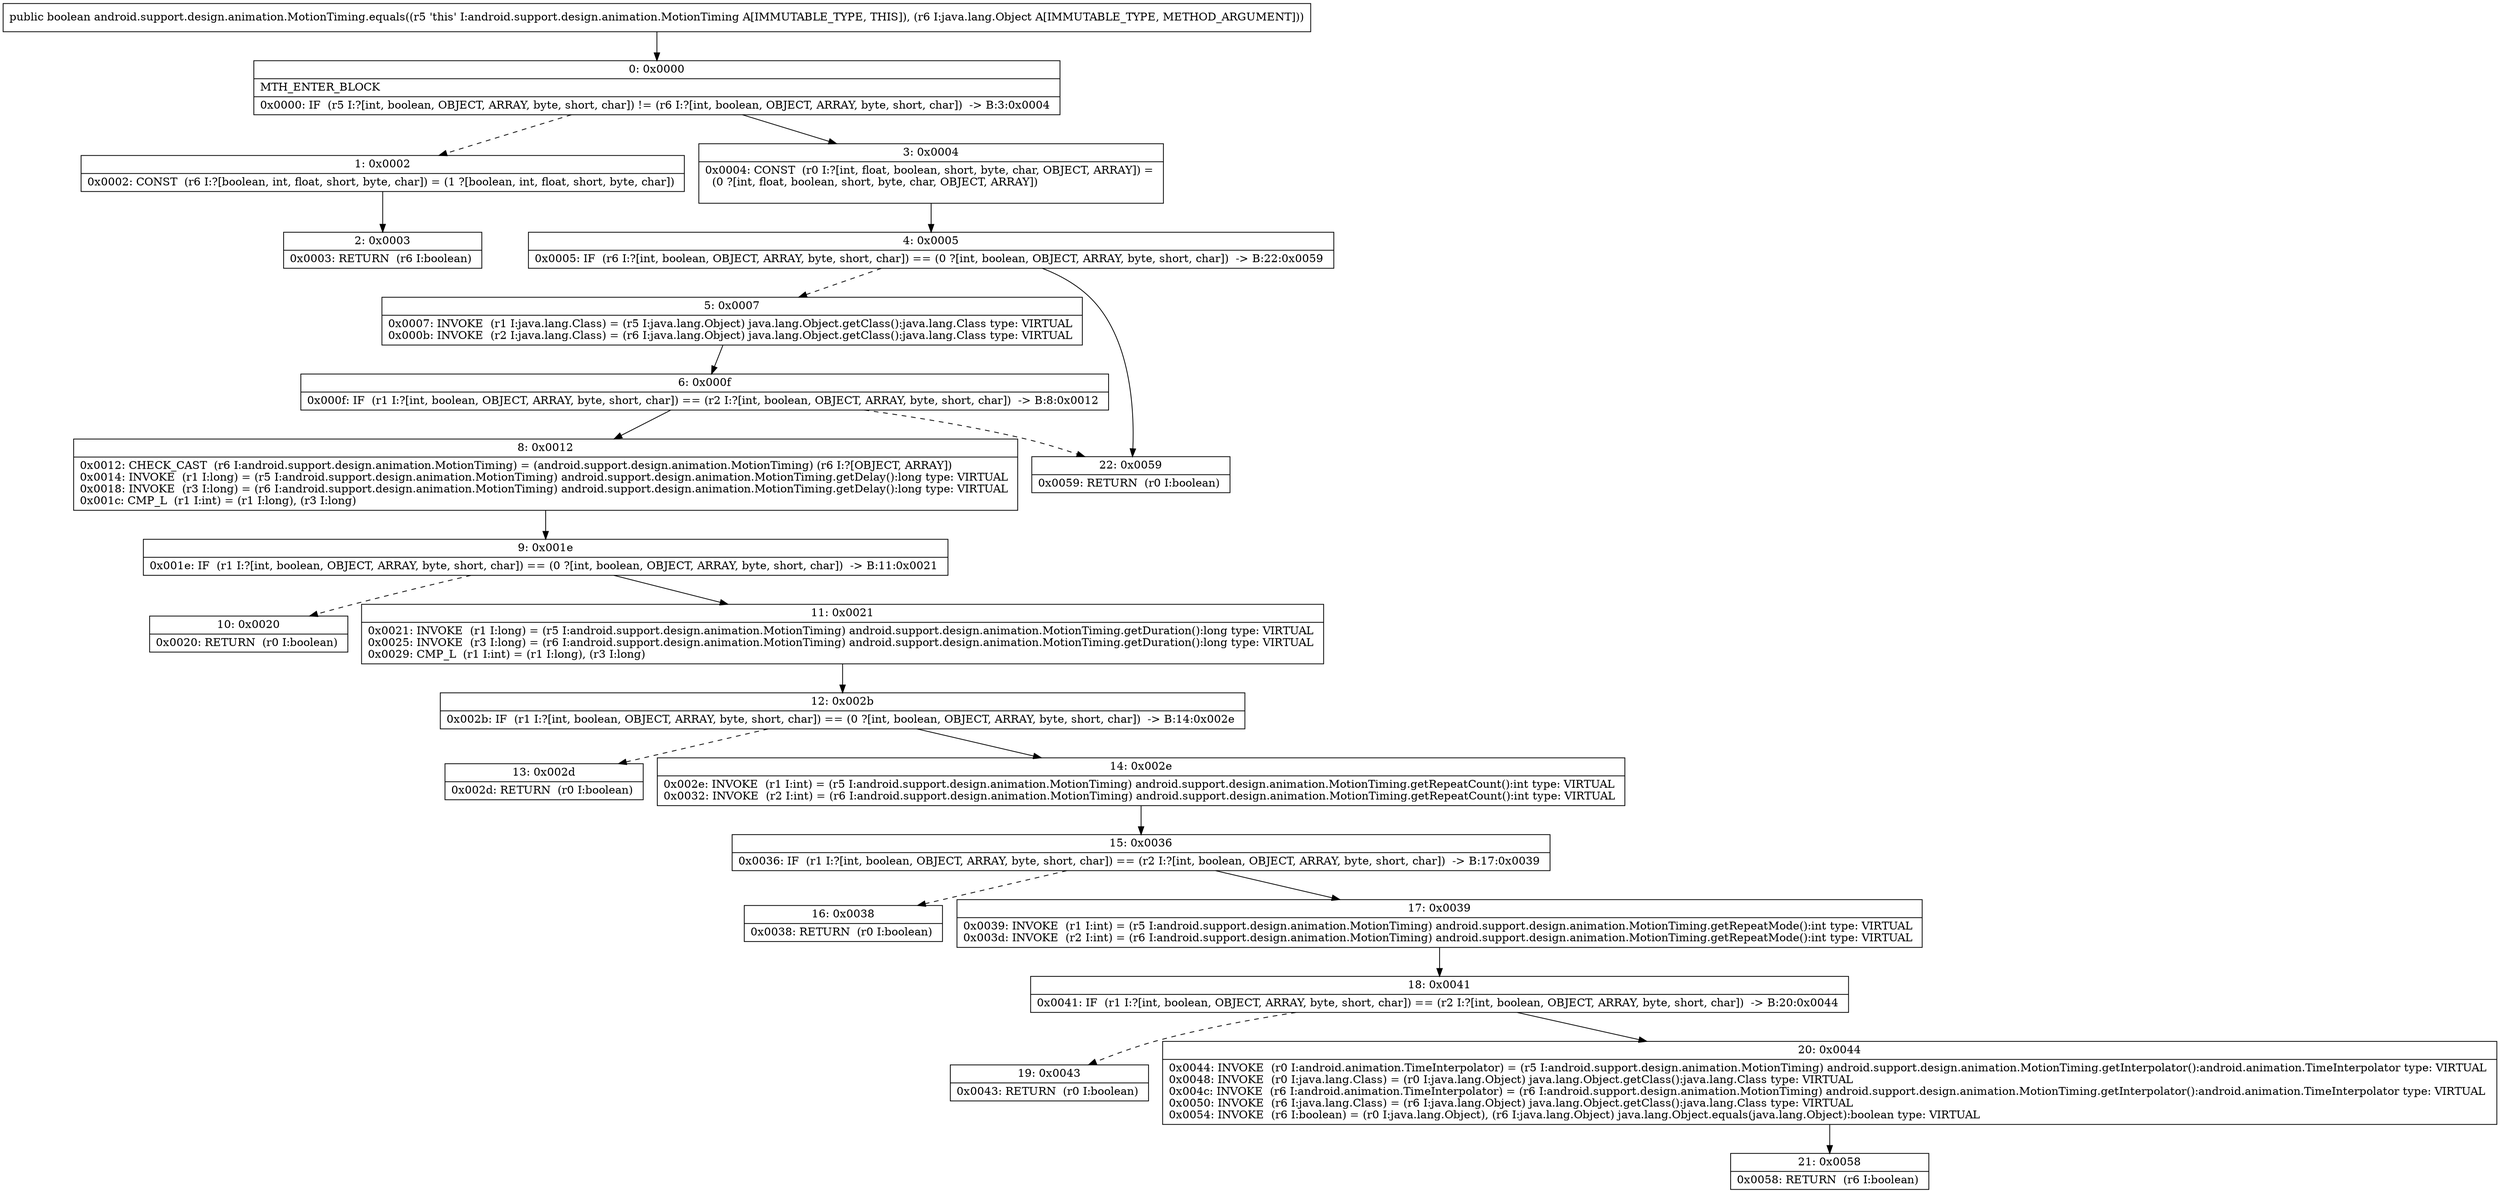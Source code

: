 digraph "CFG forandroid.support.design.animation.MotionTiming.equals(Ljava\/lang\/Object;)Z" {
Node_0 [shape=record,label="{0\:\ 0x0000|MTH_ENTER_BLOCK\l|0x0000: IF  (r5 I:?[int, boolean, OBJECT, ARRAY, byte, short, char]) != (r6 I:?[int, boolean, OBJECT, ARRAY, byte, short, char])  \-\> B:3:0x0004 \l}"];
Node_1 [shape=record,label="{1\:\ 0x0002|0x0002: CONST  (r6 I:?[boolean, int, float, short, byte, char]) = (1 ?[boolean, int, float, short, byte, char]) \l}"];
Node_2 [shape=record,label="{2\:\ 0x0003|0x0003: RETURN  (r6 I:boolean) \l}"];
Node_3 [shape=record,label="{3\:\ 0x0004|0x0004: CONST  (r0 I:?[int, float, boolean, short, byte, char, OBJECT, ARRAY]) = \l  (0 ?[int, float, boolean, short, byte, char, OBJECT, ARRAY])\l \l}"];
Node_4 [shape=record,label="{4\:\ 0x0005|0x0005: IF  (r6 I:?[int, boolean, OBJECT, ARRAY, byte, short, char]) == (0 ?[int, boolean, OBJECT, ARRAY, byte, short, char])  \-\> B:22:0x0059 \l}"];
Node_5 [shape=record,label="{5\:\ 0x0007|0x0007: INVOKE  (r1 I:java.lang.Class) = (r5 I:java.lang.Object) java.lang.Object.getClass():java.lang.Class type: VIRTUAL \l0x000b: INVOKE  (r2 I:java.lang.Class) = (r6 I:java.lang.Object) java.lang.Object.getClass():java.lang.Class type: VIRTUAL \l}"];
Node_6 [shape=record,label="{6\:\ 0x000f|0x000f: IF  (r1 I:?[int, boolean, OBJECT, ARRAY, byte, short, char]) == (r2 I:?[int, boolean, OBJECT, ARRAY, byte, short, char])  \-\> B:8:0x0012 \l}"];
Node_8 [shape=record,label="{8\:\ 0x0012|0x0012: CHECK_CAST  (r6 I:android.support.design.animation.MotionTiming) = (android.support.design.animation.MotionTiming) (r6 I:?[OBJECT, ARRAY]) \l0x0014: INVOKE  (r1 I:long) = (r5 I:android.support.design.animation.MotionTiming) android.support.design.animation.MotionTiming.getDelay():long type: VIRTUAL \l0x0018: INVOKE  (r3 I:long) = (r6 I:android.support.design.animation.MotionTiming) android.support.design.animation.MotionTiming.getDelay():long type: VIRTUAL \l0x001c: CMP_L  (r1 I:int) = (r1 I:long), (r3 I:long) \l}"];
Node_9 [shape=record,label="{9\:\ 0x001e|0x001e: IF  (r1 I:?[int, boolean, OBJECT, ARRAY, byte, short, char]) == (0 ?[int, boolean, OBJECT, ARRAY, byte, short, char])  \-\> B:11:0x0021 \l}"];
Node_10 [shape=record,label="{10\:\ 0x0020|0x0020: RETURN  (r0 I:boolean) \l}"];
Node_11 [shape=record,label="{11\:\ 0x0021|0x0021: INVOKE  (r1 I:long) = (r5 I:android.support.design.animation.MotionTiming) android.support.design.animation.MotionTiming.getDuration():long type: VIRTUAL \l0x0025: INVOKE  (r3 I:long) = (r6 I:android.support.design.animation.MotionTiming) android.support.design.animation.MotionTiming.getDuration():long type: VIRTUAL \l0x0029: CMP_L  (r1 I:int) = (r1 I:long), (r3 I:long) \l}"];
Node_12 [shape=record,label="{12\:\ 0x002b|0x002b: IF  (r1 I:?[int, boolean, OBJECT, ARRAY, byte, short, char]) == (0 ?[int, boolean, OBJECT, ARRAY, byte, short, char])  \-\> B:14:0x002e \l}"];
Node_13 [shape=record,label="{13\:\ 0x002d|0x002d: RETURN  (r0 I:boolean) \l}"];
Node_14 [shape=record,label="{14\:\ 0x002e|0x002e: INVOKE  (r1 I:int) = (r5 I:android.support.design.animation.MotionTiming) android.support.design.animation.MotionTiming.getRepeatCount():int type: VIRTUAL \l0x0032: INVOKE  (r2 I:int) = (r6 I:android.support.design.animation.MotionTiming) android.support.design.animation.MotionTiming.getRepeatCount():int type: VIRTUAL \l}"];
Node_15 [shape=record,label="{15\:\ 0x0036|0x0036: IF  (r1 I:?[int, boolean, OBJECT, ARRAY, byte, short, char]) == (r2 I:?[int, boolean, OBJECT, ARRAY, byte, short, char])  \-\> B:17:0x0039 \l}"];
Node_16 [shape=record,label="{16\:\ 0x0038|0x0038: RETURN  (r0 I:boolean) \l}"];
Node_17 [shape=record,label="{17\:\ 0x0039|0x0039: INVOKE  (r1 I:int) = (r5 I:android.support.design.animation.MotionTiming) android.support.design.animation.MotionTiming.getRepeatMode():int type: VIRTUAL \l0x003d: INVOKE  (r2 I:int) = (r6 I:android.support.design.animation.MotionTiming) android.support.design.animation.MotionTiming.getRepeatMode():int type: VIRTUAL \l}"];
Node_18 [shape=record,label="{18\:\ 0x0041|0x0041: IF  (r1 I:?[int, boolean, OBJECT, ARRAY, byte, short, char]) == (r2 I:?[int, boolean, OBJECT, ARRAY, byte, short, char])  \-\> B:20:0x0044 \l}"];
Node_19 [shape=record,label="{19\:\ 0x0043|0x0043: RETURN  (r0 I:boolean) \l}"];
Node_20 [shape=record,label="{20\:\ 0x0044|0x0044: INVOKE  (r0 I:android.animation.TimeInterpolator) = (r5 I:android.support.design.animation.MotionTiming) android.support.design.animation.MotionTiming.getInterpolator():android.animation.TimeInterpolator type: VIRTUAL \l0x0048: INVOKE  (r0 I:java.lang.Class) = (r0 I:java.lang.Object) java.lang.Object.getClass():java.lang.Class type: VIRTUAL \l0x004c: INVOKE  (r6 I:android.animation.TimeInterpolator) = (r6 I:android.support.design.animation.MotionTiming) android.support.design.animation.MotionTiming.getInterpolator():android.animation.TimeInterpolator type: VIRTUAL \l0x0050: INVOKE  (r6 I:java.lang.Class) = (r6 I:java.lang.Object) java.lang.Object.getClass():java.lang.Class type: VIRTUAL \l0x0054: INVOKE  (r6 I:boolean) = (r0 I:java.lang.Object), (r6 I:java.lang.Object) java.lang.Object.equals(java.lang.Object):boolean type: VIRTUAL \l}"];
Node_21 [shape=record,label="{21\:\ 0x0058|0x0058: RETURN  (r6 I:boolean) \l}"];
Node_22 [shape=record,label="{22\:\ 0x0059|0x0059: RETURN  (r0 I:boolean) \l}"];
MethodNode[shape=record,label="{public boolean android.support.design.animation.MotionTiming.equals((r5 'this' I:android.support.design.animation.MotionTiming A[IMMUTABLE_TYPE, THIS]), (r6 I:java.lang.Object A[IMMUTABLE_TYPE, METHOD_ARGUMENT])) }"];
MethodNode -> Node_0;
Node_0 -> Node_1[style=dashed];
Node_0 -> Node_3;
Node_1 -> Node_2;
Node_3 -> Node_4;
Node_4 -> Node_5[style=dashed];
Node_4 -> Node_22;
Node_5 -> Node_6;
Node_6 -> Node_8;
Node_6 -> Node_22[style=dashed];
Node_8 -> Node_9;
Node_9 -> Node_10[style=dashed];
Node_9 -> Node_11;
Node_11 -> Node_12;
Node_12 -> Node_13[style=dashed];
Node_12 -> Node_14;
Node_14 -> Node_15;
Node_15 -> Node_16[style=dashed];
Node_15 -> Node_17;
Node_17 -> Node_18;
Node_18 -> Node_19[style=dashed];
Node_18 -> Node_20;
Node_20 -> Node_21;
}

